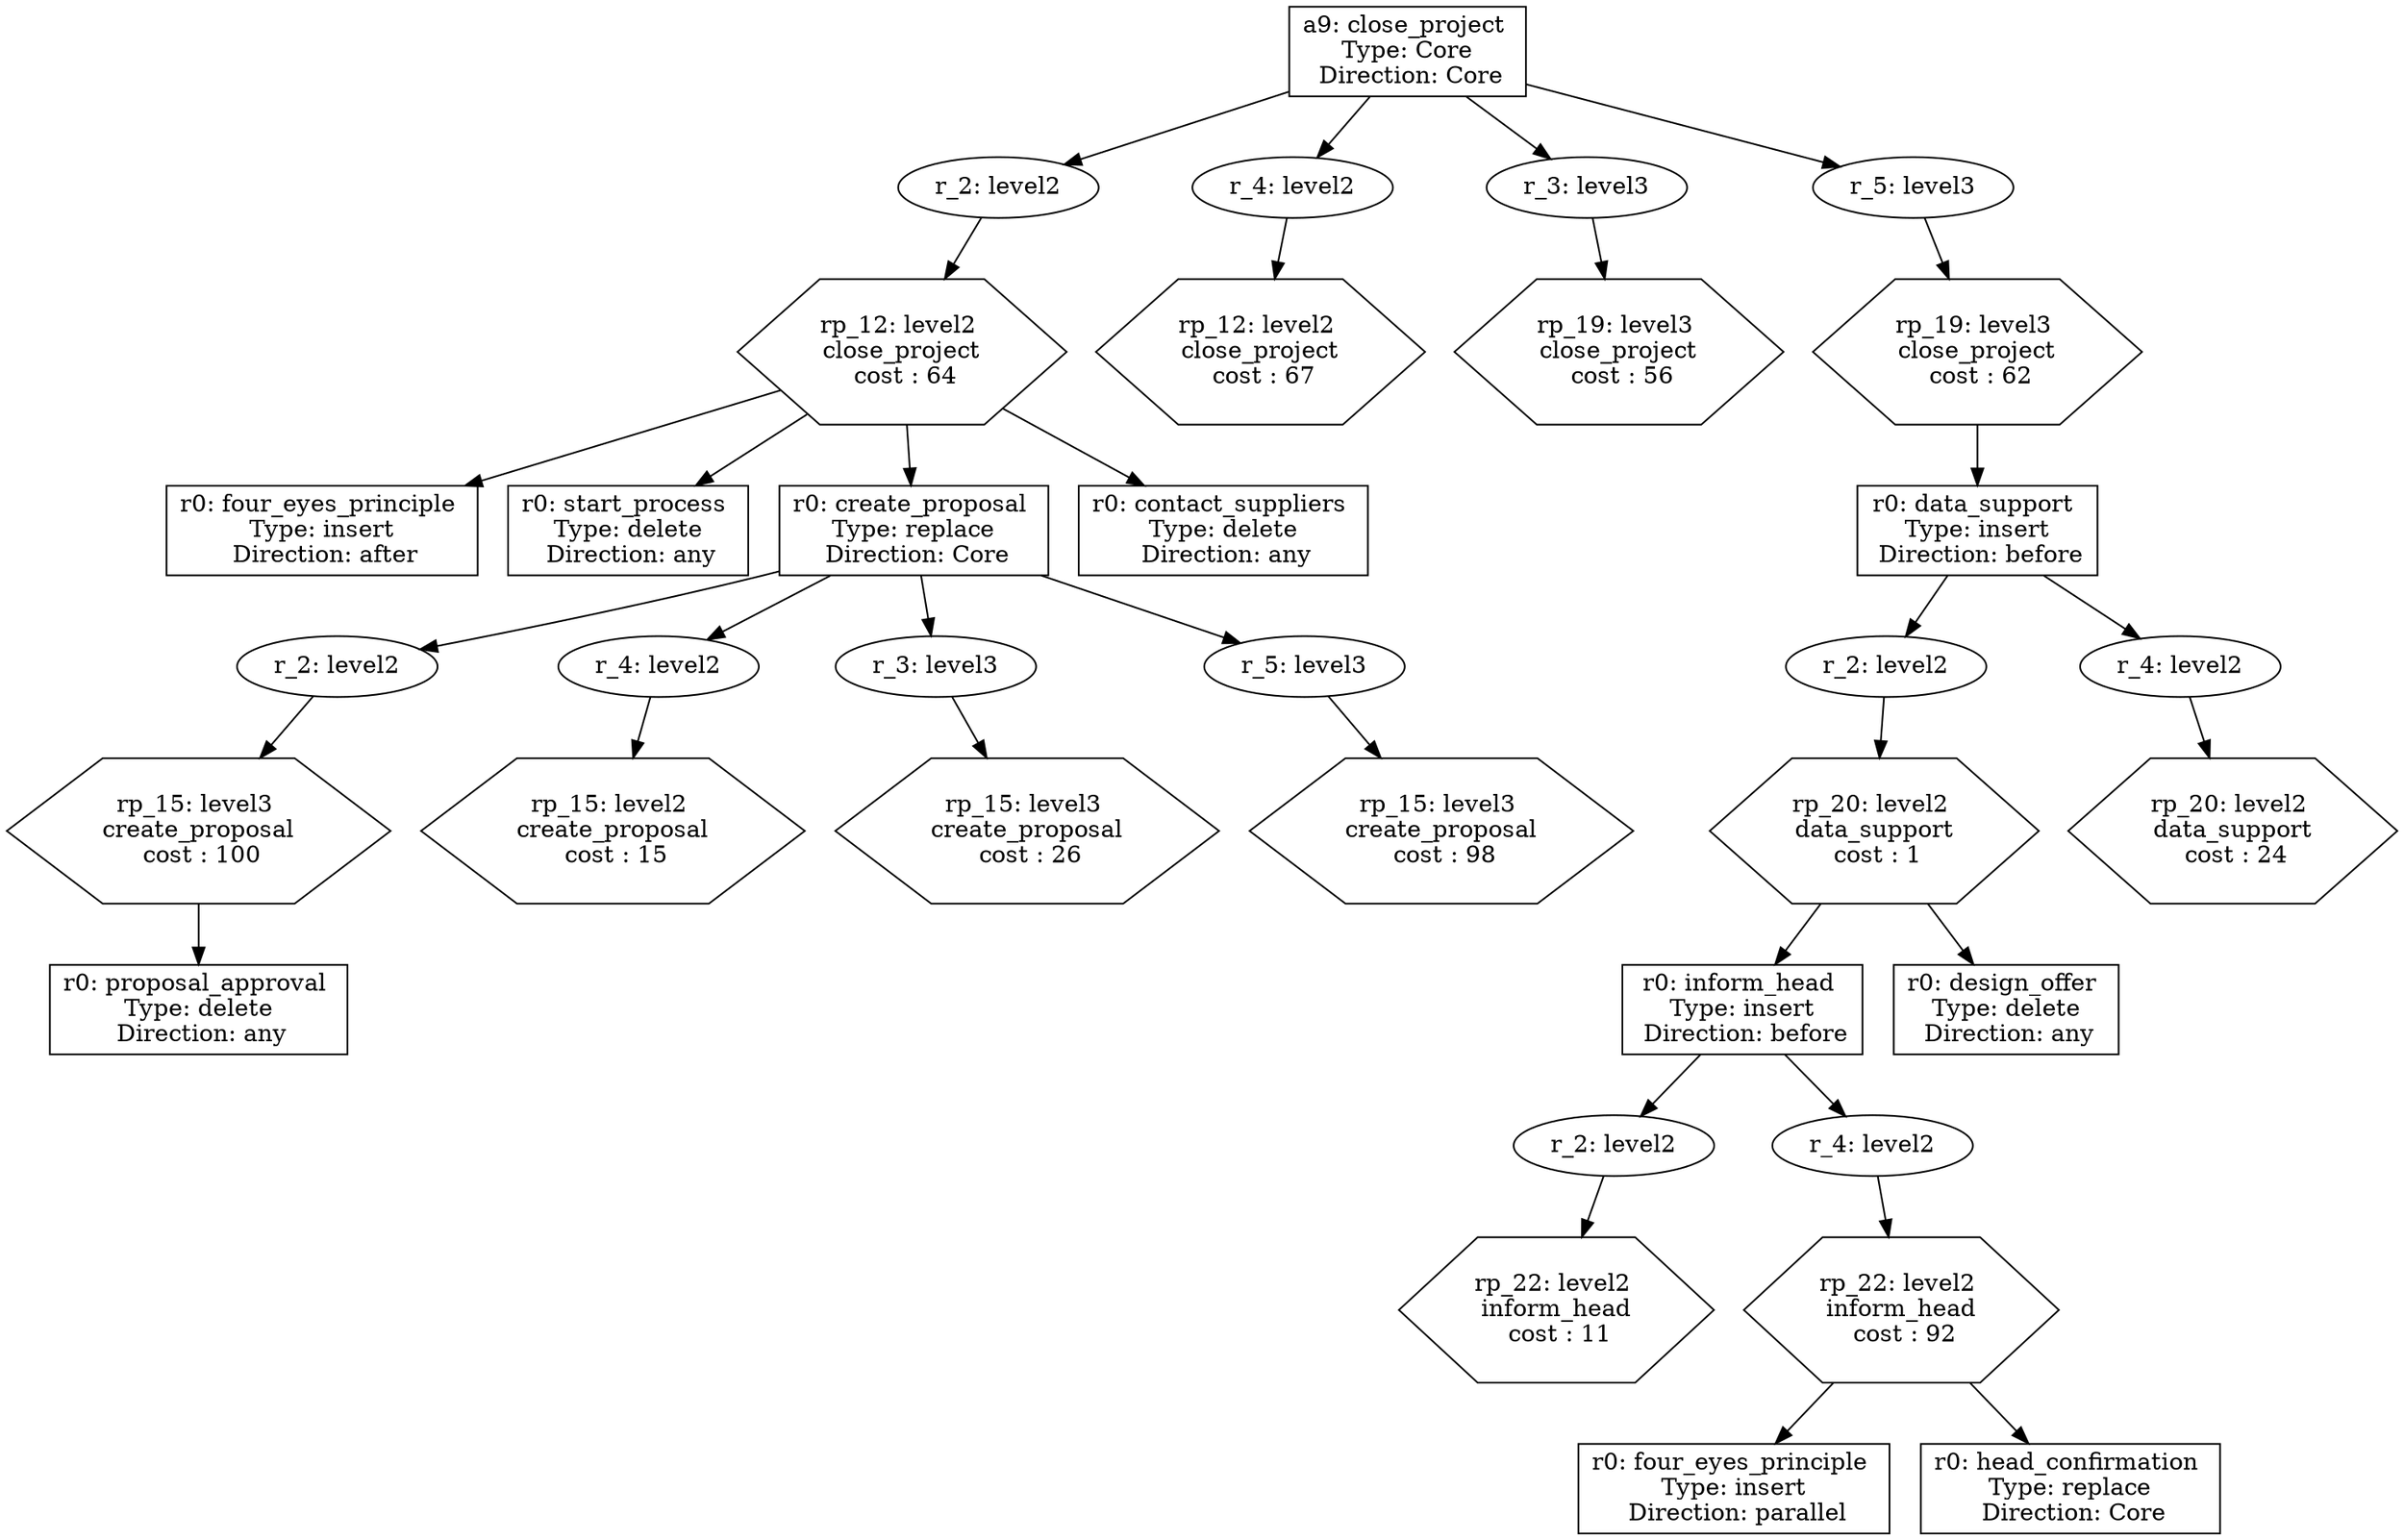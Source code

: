 digraph CallTree {
	"7f15f74c-cb57-11ee-9270-04cf4b795879" [label = "a9: close_project 
 Type: Core 
 Direction: Core" shape=rectangle]	; 
	"7f160a66-cb57-11ee-9270-04cf4b795879" [label = "r_2: level2"]	; 
 	"7f15f74c-cb57-11ee-9270-04cf4b795879" -> "7f160a66-cb57-11ee-9270-04cf4b795879"	 ;
	"7f160e94-cb57-11ee-9270-04cf4b795879" [label = "rp_12: level2 
 close_project 
 cost : 64" shape=polygon sides=6]	; 
	"7f160a66-cb57-11ee-9270-04cf4b795879" -> "7f160e94-cb57-11ee-9270-04cf4b795879"	 ;
	"7f1611fa-cb57-11ee-9270-04cf4b795879" [label = "r0: four_eyes_principle 
 Type: insert 
 Direction: after" shape=rectangle]	; 
	"7f160e94-cb57-11ee-9270-04cf4b795879" -> "7f1611fa-cb57-11ee-9270-04cf4b795879"	 ;
	"7f16166e-cb57-11ee-9270-04cf4b795879" [label = "r0: start_process 
 Type: delete 
 Direction: any" shape=rectangle]	; 
	"7f160e94-cb57-11ee-9270-04cf4b795879" -> "7f16166e-cb57-11ee-9270-04cf4b795879"	 ;
	"7f161a4c-cb57-11ee-9270-04cf4b795879" [label = "r0: create_proposal 
 Type: replace 
 Direction: Core" shape=rectangle]	; 
	"7f160e94-cb57-11ee-9270-04cf4b795879" -> "7f161a4c-cb57-11ee-9270-04cf4b795879"	 ;
	"7f162028-cb57-11ee-9270-04cf4b795879" [label = "r_2: level2"]	; 
 	"7f161a4c-cb57-11ee-9270-04cf4b795879" -> "7f162028-cb57-11ee-9270-04cf4b795879"	 ;
	"7f16242e-cb57-11ee-9270-04cf4b795879" [label = "rp_15: level3 
 create_proposal 
 cost : 100" shape=polygon sides=6]	; 
	"7f162028-cb57-11ee-9270-04cf4b795879" -> "7f16242e-cb57-11ee-9270-04cf4b795879"	 ;
	"7f16276c-cb57-11ee-9270-04cf4b795879" [label = "r0: proposal_approval 
 Type: delete 
 Direction: any" shape=rectangle]	; 
	"7f16242e-cb57-11ee-9270-04cf4b795879" -> "7f16276c-cb57-11ee-9270-04cf4b795879"	 ;
	"7f162b36-cb57-11ee-9270-04cf4b795879" [label = "r_4: level2"]	; 
 	"7f161a4c-cb57-11ee-9270-04cf4b795879" -> "7f162b36-cb57-11ee-9270-04cf4b795879"	 ;
	"7f162f0a-cb57-11ee-9270-04cf4b795879" [label = "rp_15: level2 
 create_proposal 
 cost : 15" shape=polygon sides=6]	; 
	"7f162b36-cb57-11ee-9270-04cf4b795879" -> "7f162f0a-cb57-11ee-9270-04cf4b795879"	 ;
	"7f16322a-cb57-11ee-9270-04cf4b795879" [label = "r_3: level3"]	; 
 	"7f161a4c-cb57-11ee-9270-04cf4b795879" -> "7f16322a-cb57-11ee-9270-04cf4b795879"	 ;
	"7f1635ea-cb57-11ee-9270-04cf4b795879" [label = "rp_15: level3 
 create_proposal 
 cost : 26" shape=polygon sides=6]	; 
	"7f16322a-cb57-11ee-9270-04cf4b795879" -> "7f1635ea-cb57-11ee-9270-04cf4b795879"	 ;
	"7f1638ec-cb57-11ee-9270-04cf4b795879" [label = "r_5: level3"]	; 
 	"7f161a4c-cb57-11ee-9270-04cf4b795879" -> "7f1638ec-cb57-11ee-9270-04cf4b795879"	 ;
	"7f163cfc-cb57-11ee-9270-04cf4b795879" [label = "rp_15: level3 
 create_proposal 
 cost : 98" shape=polygon sides=6]	; 
	"7f1638ec-cb57-11ee-9270-04cf4b795879" -> "7f163cfc-cb57-11ee-9270-04cf4b795879"	 ;
	"7f16401c-cb57-11ee-9270-04cf4b795879" [label = "r0: contact_suppliers 
 Type: delete 
 Direction: any" shape=rectangle]	; 
	"7f160e94-cb57-11ee-9270-04cf4b795879" -> "7f16401c-cb57-11ee-9270-04cf4b795879"	 ;
	"7f1643f0-cb57-11ee-9270-04cf4b795879" [label = "r_4: level2"]	; 
 	"7f15f74c-cb57-11ee-9270-04cf4b795879" -> "7f1643f0-cb57-11ee-9270-04cf4b795879"	 ;
	"7f1647e2-cb57-11ee-9270-04cf4b795879" [label = "rp_12: level2 
 close_project 
 cost : 67" shape=polygon sides=6]	; 
	"7f1643f0-cb57-11ee-9270-04cf4b795879" -> "7f1647e2-cb57-11ee-9270-04cf4b795879"	 ;
	"7f164af8-cb57-11ee-9270-04cf4b795879" [label = "r_3: level3"]	; 
 	"7f15f74c-cb57-11ee-9270-04cf4b795879" -> "7f164af8-cb57-11ee-9270-04cf4b795879"	 ;
	"7f164eae-cb57-11ee-9270-04cf4b795879" [label = "rp_19: level3 
 close_project 
 cost : 56" shape=polygon sides=6]	; 
	"7f164af8-cb57-11ee-9270-04cf4b795879" -> "7f164eae-cb57-11ee-9270-04cf4b795879"	 ;
	"7f1651ba-cb57-11ee-9270-04cf4b795879" [label = "r_5: level3"]	; 
 	"7f15f74c-cb57-11ee-9270-04cf4b795879" -> "7f1651ba-cb57-11ee-9270-04cf4b795879"	 ;
	"7f16557a-cb57-11ee-9270-04cf4b795879" [label = "rp_19: level3 
 close_project 
 cost : 62" shape=polygon sides=6]	; 
	"7f1651ba-cb57-11ee-9270-04cf4b795879" -> "7f16557a-cb57-11ee-9270-04cf4b795879"	 ;
	"7f165886-cb57-11ee-9270-04cf4b795879" [label = "r0: data_support 
 Type: insert 
 Direction: before" shape=rectangle]	; 
	"7f16557a-cb57-11ee-9270-04cf4b795879" -> "7f165886-cb57-11ee-9270-04cf4b795879"	 ;
	"7f165ffc-cb57-11ee-9270-04cf4b795879" [label = "r_2: level2"]	; 
 	"7f165886-cb57-11ee-9270-04cf4b795879" -> "7f165ffc-cb57-11ee-9270-04cf4b795879"	 ;
	"7f166452-cb57-11ee-9270-04cf4b795879" [label = "rp_20: level2 
 data_support 
 cost : 1" shape=polygon sides=6]	; 
	"7f165ffc-cb57-11ee-9270-04cf4b795879" -> "7f166452-cb57-11ee-9270-04cf4b795879"	 ;
	"7f166786-cb57-11ee-9270-04cf4b795879" [label = "r0: inform_head 
 Type: insert 
 Direction: before" shape=rectangle]	; 
	"7f166452-cb57-11ee-9270-04cf4b795879" -> "7f166786-cb57-11ee-9270-04cf4b795879"	 ;
	"7f166dc6-cb57-11ee-9270-04cf4b795879" [label = "r_2: level2"]	; 
 	"7f166786-cb57-11ee-9270-04cf4b795879" -> "7f166dc6-cb57-11ee-9270-04cf4b795879"	 ;
	"7f1671fe-cb57-11ee-9270-04cf4b795879" [label = "rp_22: level2 
 inform_head 
 cost : 11" shape=polygon sides=6]	; 
	"7f166dc6-cb57-11ee-9270-04cf4b795879" -> "7f1671fe-cb57-11ee-9270-04cf4b795879"	 ;
	"7f167582-cb57-11ee-9270-04cf4b795879" [label = "r_4: level2"]	; 
 	"7f166786-cb57-11ee-9270-04cf4b795879" -> "7f167582-cb57-11ee-9270-04cf4b795879"	 ;
	"7f16796a-cb57-11ee-9270-04cf4b795879" [label = "rp_22: level2 
 inform_head 
 cost : 92" shape=polygon sides=6]	; 
	"7f167582-cb57-11ee-9270-04cf4b795879" -> "7f16796a-cb57-11ee-9270-04cf4b795879"	 ;
	"7f167cbc-cb57-11ee-9270-04cf4b795879" [label = "r0: four_eyes_principle 
 Type: insert 
 Direction: parallel" shape=rectangle]	; 
	"7f16796a-cb57-11ee-9270-04cf4b795879" -> "7f167cbc-cb57-11ee-9270-04cf4b795879"	 ;
	"7f16813a-cb57-11ee-9270-04cf4b795879" [label = "r0: head_confirmation 
 Type: replace 
 Direction: Core" shape=rectangle]	; 
	"7f16796a-cb57-11ee-9270-04cf4b795879" -> "7f16813a-cb57-11ee-9270-04cf4b795879"	 ;
	"7f168630-cb57-11ee-9270-04cf4b795879" [label = "r0: design_offer 
 Type: delete 
 Direction: any" shape=rectangle]	; 
	"7f166452-cb57-11ee-9270-04cf4b795879" -> "7f168630-cb57-11ee-9270-04cf4b795879"	 ;
	"7f168ad6-cb57-11ee-9270-04cf4b795879" [label = "r_4: level2"]	; 
 	"7f165886-cb57-11ee-9270-04cf4b795879" -> "7f168ad6-cb57-11ee-9270-04cf4b795879"	 ;
	"7f168ec8-cb57-11ee-9270-04cf4b795879" [label = "rp_20: level2 
 data_support 
 cost : 24" shape=polygon sides=6]	; 
	"7f168ad6-cb57-11ee-9270-04cf4b795879" -> "7f168ec8-cb57-11ee-9270-04cf4b795879"	 ;
}
